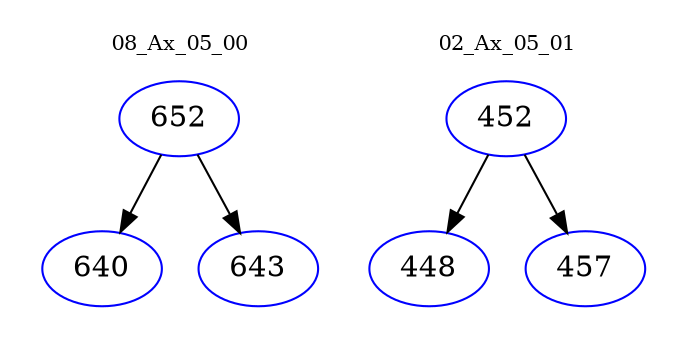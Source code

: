 digraph{
subgraph cluster_0 {
color = white
label = "08_Ax_05_00";
fontsize=10;
T0_652 [label="652", color="blue"]
T0_652 -> T0_640 [color="black"]
T0_640 [label="640", color="blue"]
T0_652 -> T0_643 [color="black"]
T0_643 [label="643", color="blue"]
}
subgraph cluster_1 {
color = white
label = "02_Ax_05_01";
fontsize=10;
T1_452 [label="452", color="blue"]
T1_452 -> T1_448 [color="black"]
T1_448 [label="448", color="blue"]
T1_452 -> T1_457 [color="black"]
T1_457 [label="457", color="blue"]
}
}
